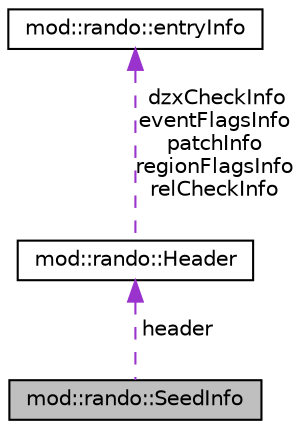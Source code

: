 digraph "mod::rando::SeedInfo"
{
 // LATEX_PDF_SIZE
  edge [fontname="Helvetica",fontsize="10",labelfontname="Helvetica",labelfontsize="10"];
  node [fontname="Helvetica",fontsize="10",shape=record];
  Node1 [label="mod::rando::SeedInfo",height=0.2,width=0.4,color="black", fillcolor="grey75", style="filled", fontcolor="black",tooltip=" "];
  Node2 -> Node1 [dir="back",color="darkorchid3",fontsize="10",style="dashed",label=" header" ,fontname="Helvetica"];
  Node2 [label="mod::rando::Header",height=0.2,width=0.4,color="black", fillcolor="white", style="filled",URL="$de/d1d/structmod_1_1rando_1_1Header.html",tooltip=" "];
  Node3 -> Node2 [dir="back",color="darkorchid3",fontsize="10",style="dashed",label=" dzxCheckInfo\neventFlagsInfo\npatchInfo\nregionFlagsInfo\nrelCheckInfo" ,fontname="Helvetica"];
  Node3 [label="mod::rando::entryInfo",height=0.2,width=0.4,color="black", fillcolor="white", style="filled",URL="$d9/d9e/structmod_1_1rando_1_1entryInfo.html",tooltip="Optional functions that have to be executed once and patch/modify the game code."];
}
